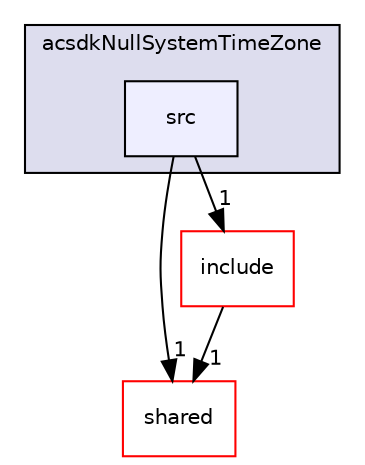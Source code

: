 digraph "/workplace/avs-device-sdk/applications/acsdkNullSystemTimeZone/src" {
  compound=true
  node [ fontsize="10", fontname="Helvetica"];
  edge [ labelfontsize="10", labelfontname="Helvetica"];
  subgraph clusterdir_173ea26d5505b4a0e92ec4de82bbd352 {
    graph [ bgcolor="#ddddee", pencolor="black", label="acsdkNullSystemTimeZone" fontname="Helvetica", fontsize="10", URL="dir_173ea26d5505b4a0e92ec4de82bbd352.html"]
  dir_4a35e27e443ffcf7473a5ba43ff30f3f [shape=box, label="src", style="filled", fillcolor="#eeeeff", pencolor="black", URL="dir_4a35e27e443ffcf7473a5ba43ff30f3f.html"];
  }
  dir_9982052f7ce695d12571567315b2fafa [shape=box label="shared" fillcolor="white" style="filled" color="red" URL="dir_9982052f7ce695d12571567315b2fafa.html"];
  dir_28f61108f65dc54eb7eaaff0f0cc7d2d [shape=box label="include" fillcolor="white" style="filled" color="red" URL="dir_28f61108f65dc54eb7eaaff0f0cc7d2d.html"];
  dir_28f61108f65dc54eb7eaaff0f0cc7d2d->dir_9982052f7ce695d12571567315b2fafa [headlabel="1", labeldistance=1.5 headhref="dir_000099_000598.html"];
  dir_4a35e27e443ffcf7473a5ba43ff30f3f->dir_9982052f7ce695d12571567315b2fafa [headlabel="1", labeldistance=1.5 headhref="dir_000101_000598.html"];
  dir_4a35e27e443ffcf7473a5ba43ff30f3f->dir_28f61108f65dc54eb7eaaff0f0cc7d2d [headlabel="1", labeldistance=1.5 headhref="dir_000101_000099.html"];
}
